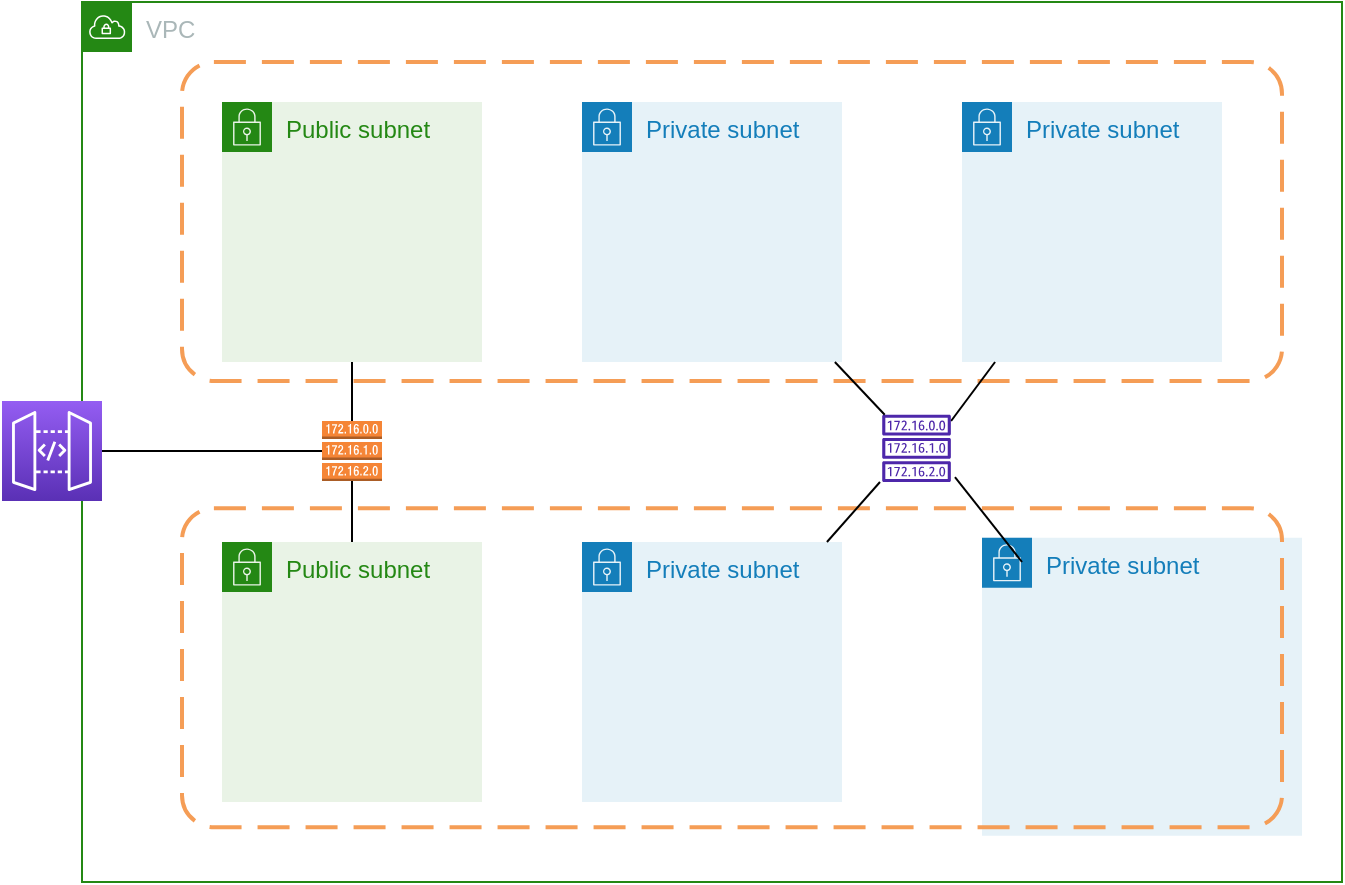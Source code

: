 <mxfile version="21.6.9" type="github">
  <diagram name="Page-1" id="Ats74aTDAlP0h83eOr1O">
    <mxGraphModel dx="717" dy="574" grid="1" gridSize="10" guides="1" tooltips="1" connect="1" arrows="1" fold="1" page="1" pageScale="1" pageWidth="827" pageHeight="1169" math="0" shadow="0">
      <root>
        <mxCell id="0" />
        <mxCell id="1" parent="0" />
        <mxCell id="F0zHLpHsgeYwe0njOire-17" value="VPC" style="points=[[0,0],[0.25,0],[0.5,0],[0.75,0],[1,0],[1,0.25],[1,0.5],[1,0.75],[1,1],[0.75,1],[0.5,1],[0.25,1],[0,1],[0,0.75],[0,0.5],[0,0.25]];outlineConnect=0;gradientColor=none;html=1;whiteSpace=wrap;fontSize=12;fontStyle=0;container=1;pointerEvents=0;collapsible=0;recursiveResize=0;shape=mxgraph.aws4.group;grIcon=mxgraph.aws4.group_vpc;strokeColor=#248814;fillColor=none;verticalAlign=top;align=left;spacingLeft=30;fontColor=#AAB7B8;dashed=0;" vertex="1" parent="1">
          <mxGeometry x="40" y="70" width="630" height="440" as="geometry" />
        </mxCell>
        <mxCell id="F0zHLpHsgeYwe0njOire-16" value="" style="rounded=1;arcSize=10;dashed=1;strokeColor=#F59D56;fillColor=none;gradientColor=none;dashPattern=8 4;strokeWidth=2;" vertex="1" parent="F0zHLpHsgeYwe0njOire-17">
          <mxGeometry x="50" y="30" width="550" height="159.5" as="geometry" />
        </mxCell>
        <mxCell id="F0zHLpHsgeYwe0njOire-10" value="Public subnet" style="points=[[0,0],[0.25,0],[0.5,0],[0.75,0],[1,0],[1,0.25],[1,0.5],[1,0.75],[1,1],[0.75,1],[0.5,1],[0.25,1],[0,1],[0,0.75],[0,0.5],[0,0.25]];outlineConnect=0;gradientColor=none;html=1;whiteSpace=wrap;fontSize=12;fontStyle=0;container=1;pointerEvents=0;collapsible=0;recursiveResize=0;shape=mxgraph.aws4.group;grIcon=mxgraph.aws4.group_security_group;grStroke=0;strokeColor=#248814;fillColor=#E9F3E6;verticalAlign=top;align=left;spacingLeft=30;fontColor=#248814;dashed=0;" vertex="1" parent="F0zHLpHsgeYwe0njOire-17">
          <mxGeometry x="70" y="50" width="130" height="130" as="geometry" />
        </mxCell>
        <mxCell id="F0zHLpHsgeYwe0njOire-12" value="Private subnet" style="points=[[0,0],[0.25,0],[0.5,0],[0.75,0],[1,0],[1,0.25],[1,0.5],[1,0.75],[1,1],[0.75,1],[0.5,1],[0.25,1],[0,1],[0,0.75],[0,0.5],[0,0.25]];outlineConnect=0;gradientColor=none;html=1;whiteSpace=wrap;fontSize=12;fontStyle=0;container=1;pointerEvents=0;collapsible=0;recursiveResize=0;shape=mxgraph.aws4.group;grIcon=mxgraph.aws4.group_security_group;grStroke=0;strokeColor=#147EBA;fillColor=#E6F2F8;verticalAlign=top;align=left;spacingLeft=30;fontColor=#147EBA;dashed=0;" vertex="1" parent="F0zHLpHsgeYwe0njOire-17">
          <mxGeometry x="250" y="50" width="130" height="130" as="geometry" />
        </mxCell>
        <mxCell id="F0zHLpHsgeYwe0njOire-14" value="Private subnet" style="points=[[0,0],[0.25,0],[0.5,0],[0.75,0],[1,0],[1,0.25],[1,0.5],[1,0.75],[1,1],[0.75,1],[0.5,1],[0.25,1],[0,1],[0,0.75],[0,0.5],[0,0.25]];outlineConnect=0;gradientColor=none;html=1;whiteSpace=wrap;fontSize=12;fontStyle=0;container=1;pointerEvents=0;collapsible=0;recursiveResize=0;shape=mxgraph.aws4.group;grIcon=mxgraph.aws4.group_security_group;grStroke=0;strokeColor=#147EBA;fillColor=#E6F2F8;verticalAlign=top;align=left;spacingLeft=30;fontColor=#147EBA;dashed=0;" vertex="1" parent="F0zHLpHsgeYwe0njOire-17">
          <mxGeometry x="440" y="50" width="130" height="130" as="geometry" />
        </mxCell>
        <mxCell id="F0zHLpHsgeYwe0njOire-35" value="" style="endArrow=none;html=1;rounded=0;" edge="1" parent="F0zHLpHsgeYwe0njOire-14" target="F0zHLpHsgeYwe0njOire-14">
          <mxGeometry width="50" height="50" relative="1" as="geometry">
            <mxPoint x="-5.47" y="159.5" as="sourcePoint" />
            <mxPoint x="44.53" y="109.5" as="targetPoint" />
          </mxGeometry>
        </mxCell>
        <mxCell id="F0zHLpHsgeYwe0njOire-21" value="" style="outlineConnect=0;dashed=0;verticalLabelPosition=bottom;verticalAlign=top;align=center;html=1;shape=mxgraph.aws3.route_table;fillColor=#F58536;gradientColor=none;" vertex="1" parent="F0zHLpHsgeYwe0njOire-17">
          <mxGeometry x="120" y="209.5" width="30" height="30" as="geometry" />
        </mxCell>
        <mxCell id="F0zHLpHsgeYwe0njOire-23" value="" style="sketch=0;outlineConnect=0;fontColor=#232F3E;gradientColor=none;fillColor=#4D27AA;strokeColor=none;dashed=0;verticalLabelPosition=bottom;verticalAlign=top;align=center;html=1;fontSize=12;fontStyle=0;aspect=fixed;pointerEvents=1;shape=mxgraph.aws4.route_table;" vertex="1" parent="F0zHLpHsgeYwe0njOire-17">
          <mxGeometry x="400" y="206.36" width="34.53" height="33.64" as="geometry" />
        </mxCell>
        <mxCell id="F0zHLpHsgeYwe0njOire-25" value="" style="endArrow=none;html=1;rounded=0;exitX=0.5;exitY=0;exitDx=0;exitDy=0;exitPerimeter=0;" edge="1" parent="F0zHLpHsgeYwe0njOire-17" source="F0zHLpHsgeYwe0njOire-21" target="F0zHLpHsgeYwe0njOire-10">
          <mxGeometry width="50" height="50" relative="1" as="geometry">
            <mxPoint x="190" y="250" as="sourcePoint" />
            <mxPoint x="240" y="200" as="targetPoint" />
          </mxGeometry>
        </mxCell>
        <mxCell id="F0zHLpHsgeYwe0njOire-30" value="" style="endArrow=none;html=1;rounded=0;" edge="1" parent="F0zHLpHsgeYwe0njOire-17" source="F0zHLpHsgeYwe0njOire-23" target="F0zHLpHsgeYwe0njOire-12">
          <mxGeometry width="50" height="50" relative="1" as="geometry">
            <mxPoint x="310" y="250" as="sourcePoint" />
            <mxPoint x="360" y="200" as="targetPoint" />
          </mxGeometry>
        </mxCell>
        <mxCell id="F0zHLpHsgeYwe0njOire-13" value="Private subnet" style="points=[[0,0],[0.25,0],[0.5,0],[0.75,0],[1,0],[1,0.25],[1,0.5],[1,0.75],[1,1],[0.75,1],[0.5,1],[0.25,1],[0,1],[0,0.75],[0,0.5],[0,0.25]];outlineConnect=0;gradientColor=none;html=1;whiteSpace=wrap;fontSize=12;fontStyle=0;container=1;pointerEvents=0;collapsible=0;recursiveResize=0;shape=mxgraph.aws4.group;grIcon=mxgraph.aws4.group_security_group;grStroke=0;strokeColor=#147EBA;fillColor=#E6F2F8;verticalAlign=top;align=left;spacingLeft=30;fontColor=#147EBA;dashed=0;" vertex="1" parent="F0zHLpHsgeYwe0njOire-17">
          <mxGeometry x="450" y="267.88" width="160" height="149" as="geometry" />
        </mxCell>
        <mxCell id="F0zHLpHsgeYwe0njOire-15" value="" style="rounded=1;arcSize=10;dashed=1;strokeColor=#F59D56;fillColor=none;gradientColor=none;dashPattern=8 4;strokeWidth=2;" vertex="1" parent="F0zHLpHsgeYwe0njOire-13">
          <mxGeometry x="-400" y="-14.75" width="550" height="159.5" as="geometry" />
        </mxCell>
        <mxCell id="F0zHLpHsgeYwe0njOire-9" value="Public subnet" style="points=[[0,0],[0.25,0],[0.5,0],[0.75,0],[1,0],[1,0.25],[1,0.5],[1,0.75],[1,1],[0.75,1],[0.5,1],[0.25,1],[0,1],[0,0.75],[0,0.5],[0,0.25]];outlineConnect=0;gradientColor=none;html=1;whiteSpace=wrap;fontSize=12;fontStyle=0;container=1;pointerEvents=0;collapsible=0;recursiveResize=0;shape=mxgraph.aws4.group;grIcon=mxgraph.aws4.group_security_group;grStroke=0;strokeColor=#248814;fillColor=#E9F3E6;verticalAlign=top;align=left;spacingLeft=30;fontColor=#248814;dashed=0;" vertex="1" parent="1">
          <mxGeometry x="110" y="340" width="130" height="130" as="geometry" />
        </mxCell>
        <mxCell id="F0zHLpHsgeYwe0njOire-11" value="Private subnet" style="points=[[0,0],[0.25,0],[0.5,0],[0.75,0],[1,0],[1,0.25],[1,0.5],[1,0.75],[1,1],[0.75,1],[0.5,1],[0.25,1],[0,1],[0,0.75],[0,0.5],[0,0.25]];outlineConnect=0;gradientColor=none;html=1;whiteSpace=wrap;fontSize=12;fontStyle=0;container=1;pointerEvents=0;collapsible=0;recursiveResize=0;shape=mxgraph.aws4.group;grIcon=mxgraph.aws4.group_security_group;grStroke=0;strokeColor=#147EBA;fillColor=#E6F2F8;verticalAlign=top;align=left;spacingLeft=30;fontColor=#147EBA;dashed=0;" vertex="1" parent="1">
          <mxGeometry x="290" y="340" width="130" height="130" as="geometry" />
        </mxCell>
        <mxCell id="F0zHLpHsgeYwe0njOire-28" value="" style="endArrow=none;html=1;rounded=0;entryX=0.5;entryY=1;entryDx=0;entryDy=0;entryPerimeter=0;" edge="1" parent="1" target="F0zHLpHsgeYwe0njOire-21">
          <mxGeometry width="50" height="50" relative="1" as="geometry">
            <mxPoint x="175" y="340" as="sourcePoint" />
            <mxPoint x="195" y="270" as="targetPoint" />
          </mxGeometry>
        </mxCell>
        <mxCell id="F0zHLpHsgeYwe0njOire-32" value="" style="endArrow=none;html=1;rounded=0;" edge="1" parent="1" source="F0zHLpHsgeYwe0njOire-11">
          <mxGeometry width="50" height="50" relative="1" as="geometry">
            <mxPoint x="410" y="350" as="sourcePoint" />
            <mxPoint x="439" y="310" as="targetPoint" />
          </mxGeometry>
        </mxCell>
        <mxCell id="F0zHLpHsgeYwe0njOire-33" value="" style="endArrow=none;html=1;rounded=0;entryX=1.06;entryY=0.926;entryDx=0;entryDy=0;entryPerimeter=0;" edge="1" parent="1" target="F0zHLpHsgeYwe0njOire-23">
          <mxGeometry width="50" height="50" relative="1" as="geometry">
            <mxPoint x="510" y="350" as="sourcePoint" />
            <mxPoint x="449" y="320" as="targetPoint" />
          </mxGeometry>
        </mxCell>
        <mxCell id="F0zHLpHsgeYwe0njOire-2" value="" style="sketch=0;points=[[0,0,0],[0.25,0,0],[0.5,0,0],[0.75,0,0],[1,0,0],[0,1,0],[0.25,1,0],[0.5,1,0],[0.75,1,0],[1,1,0],[0,0.25,0],[0,0.5,0],[0,0.75,0],[1,0.25,0],[1,0.5,0],[1,0.75,0]];outlineConnect=0;fontColor=#232F3E;gradientColor=#945DF2;gradientDirection=north;fillColor=#5A30B5;strokeColor=#ffffff;dashed=0;verticalLabelPosition=bottom;verticalAlign=top;align=center;html=1;fontSize=12;fontStyle=0;aspect=fixed;shape=mxgraph.aws4.resourceIcon;resIcon=mxgraph.aws4.api_gateway;" vertex="1" parent="1">
          <mxGeometry y="269.5" width="50" height="50" as="geometry" />
        </mxCell>
        <mxCell id="F0zHLpHsgeYwe0njOire-29" value="" style="endArrow=none;html=1;rounded=0;exitX=1;exitY=0.5;exitDx=0;exitDy=0;exitPerimeter=0;entryX=0;entryY=0.5;entryDx=0;entryDy=0;entryPerimeter=0;" edge="1" parent="1" source="F0zHLpHsgeYwe0njOire-2" target="F0zHLpHsgeYwe0njOire-21">
          <mxGeometry width="50" height="50" relative="1" as="geometry">
            <mxPoint x="230" y="320" as="sourcePoint" />
            <mxPoint x="280" y="270" as="targetPoint" />
          </mxGeometry>
        </mxCell>
      </root>
    </mxGraphModel>
  </diagram>
</mxfile>
